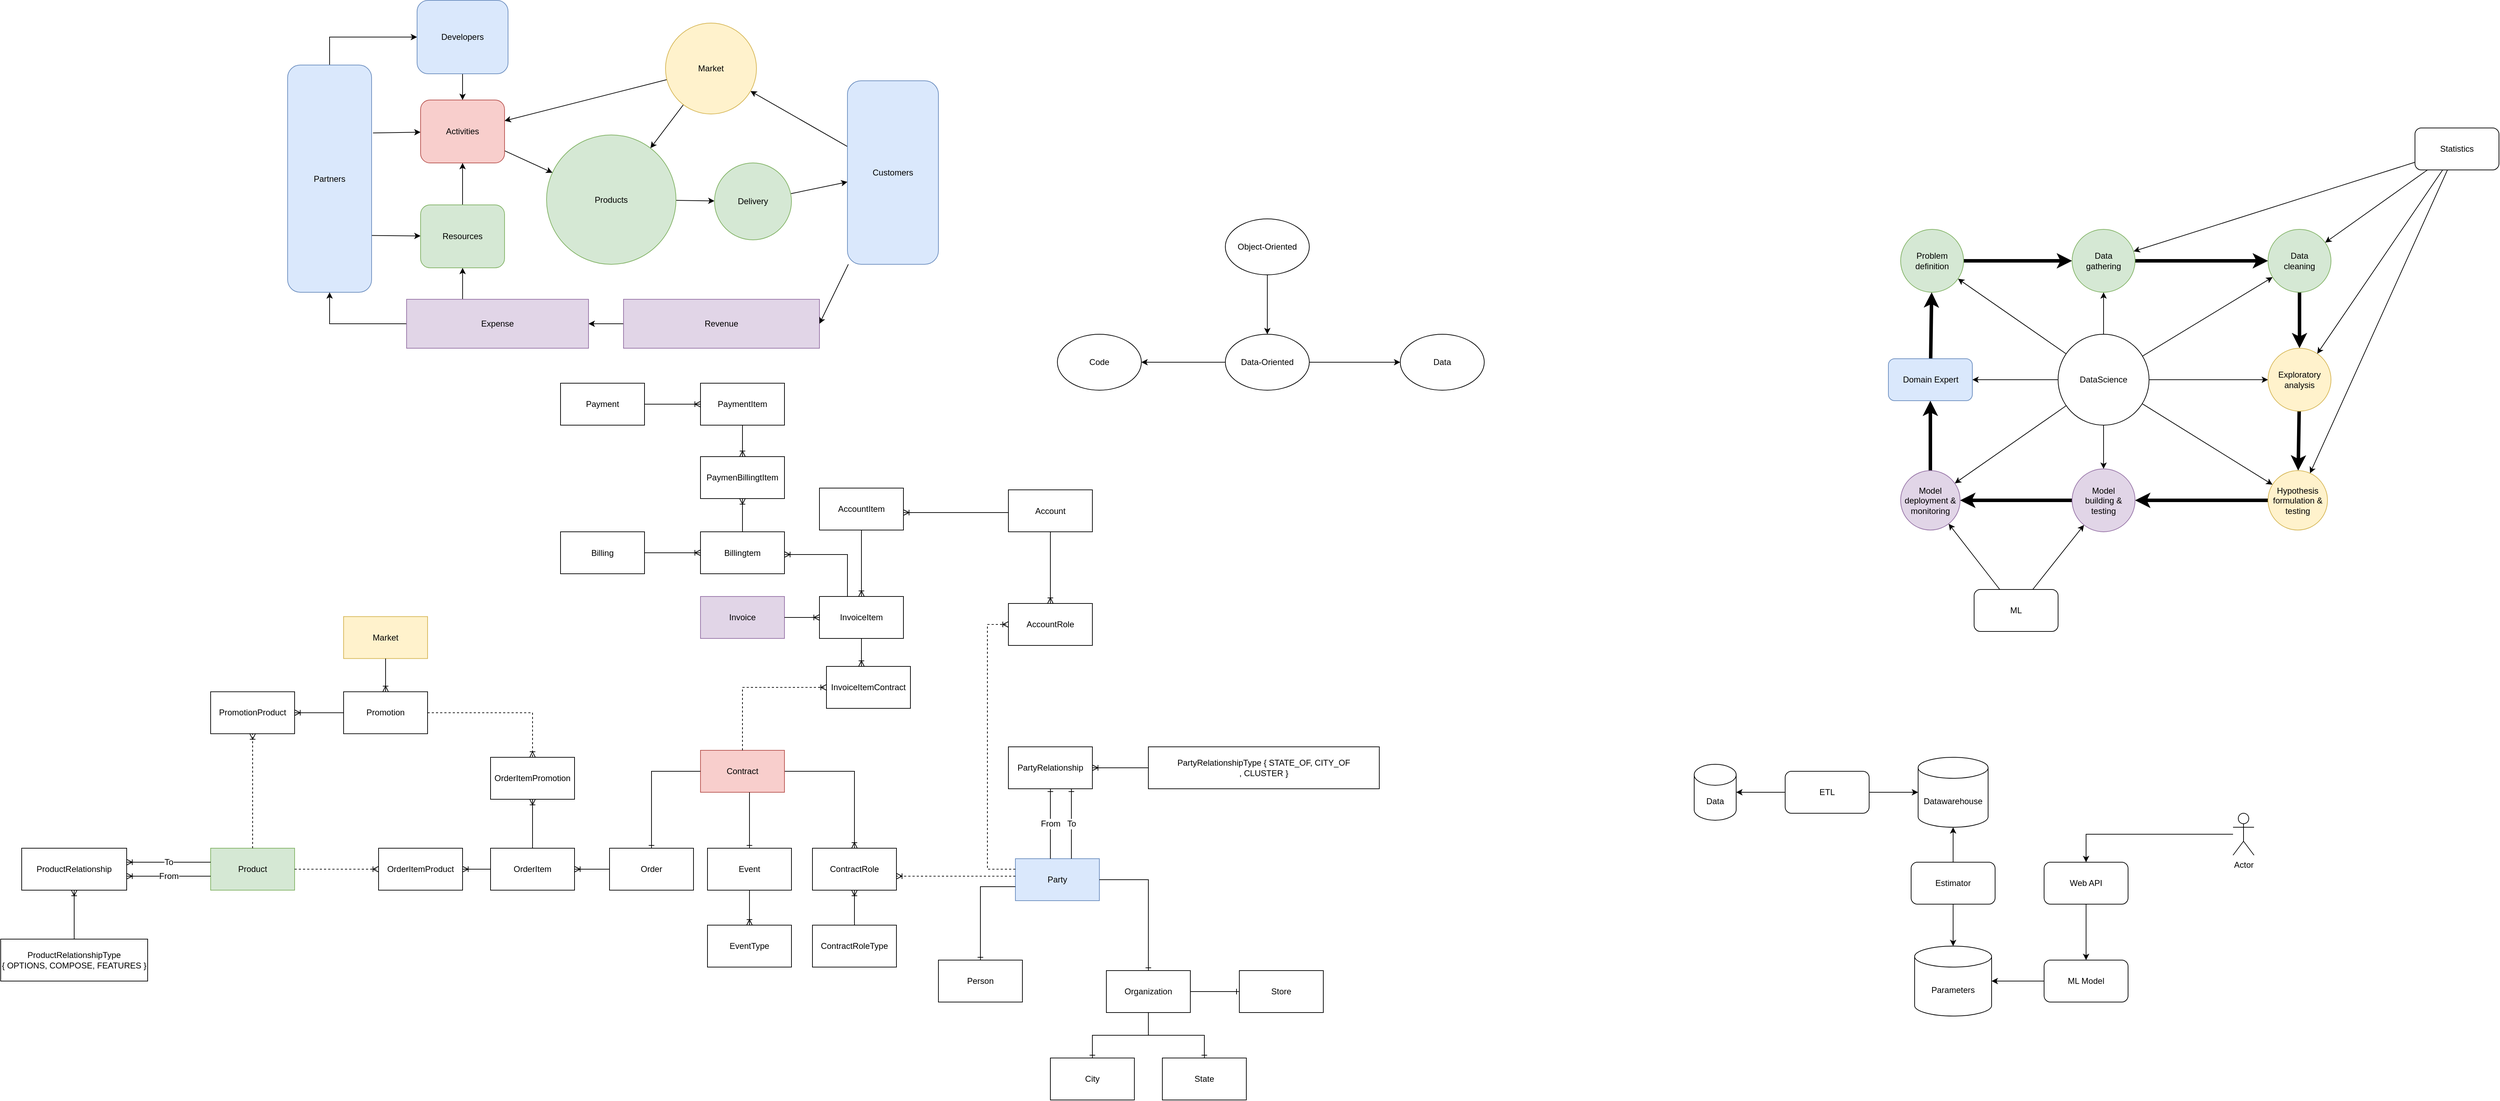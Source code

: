 <mxfile version="20.2.8" type="github">
  <diagram id="AqMoiznXCZGiWsd2ppC3" name="Page-1">
    <mxGraphModel dx="4521" dy="1494" grid="1" gridSize="10" guides="1" tooltips="1" connect="1" arrows="1" fold="1" page="1" pageScale="1" pageWidth="1100" pageHeight="850" math="0" shadow="0">
      <root>
        <mxCell id="0" />
        <mxCell id="1" parent="0" />
        <mxCell id="n_7fIg3I3LmvqeybkAJg-35" style="edgeStyle=none;rounded=0;orthogonalLoop=1;jettySize=auto;html=1;" parent="1" source="n_7fIg3I3LmvqeybkAJg-1" target="n_7fIg3I3LmvqeybkAJg-2" edge="1">
          <mxGeometry relative="1" as="geometry" />
        </mxCell>
        <mxCell id="n_7fIg3I3LmvqeybkAJg-36" style="edgeStyle=none;rounded=0;orthogonalLoop=1;jettySize=auto;html=1;" parent="1" source="n_7fIg3I3LmvqeybkAJg-1" target="n_7fIg3I3LmvqeybkAJg-3" edge="1">
          <mxGeometry relative="1" as="geometry" />
        </mxCell>
        <mxCell id="n_7fIg3I3LmvqeybkAJg-37" style="edgeStyle=none;rounded=0;orthogonalLoop=1;jettySize=auto;html=1;" parent="1" source="n_7fIg3I3LmvqeybkAJg-1" target="n_7fIg3I3LmvqeybkAJg-4" edge="1">
          <mxGeometry relative="1" as="geometry" />
        </mxCell>
        <mxCell id="n_7fIg3I3LmvqeybkAJg-38" style="edgeStyle=none;rounded=0;orthogonalLoop=1;jettySize=auto;html=1;" parent="1" source="n_7fIg3I3LmvqeybkAJg-1" target="n_7fIg3I3LmvqeybkAJg-5" edge="1">
          <mxGeometry relative="1" as="geometry" />
        </mxCell>
        <mxCell id="n_7fIg3I3LmvqeybkAJg-39" style="edgeStyle=none;rounded=0;orthogonalLoop=1;jettySize=auto;html=1;" parent="1" source="n_7fIg3I3LmvqeybkAJg-1" target="n_7fIg3I3LmvqeybkAJg-6" edge="1">
          <mxGeometry relative="1" as="geometry" />
        </mxCell>
        <mxCell id="n_7fIg3I3LmvqeybkAJg-40" style="edgeStyle=none;rounded=0;orthogonalLoop=1;jettySize=auto;html=1;" parent="1" source="n_7fIg3I3LmvqeybkAJg-1" target="n_7fIg3I3LmvqeybkAJg-7" edge="1">
          <mxGeometry relative="1" as="geometry" />
        </mxCell>
        <mxCell id="n_7fIg3I3LmvqeybkAJg-41" style="edgeStyle=none;rounded=0;orthogonalLoop=1;jettySize=auto;html=1;" parent="1" source="n_7fIg3I3LmvqeybkAJg-1" target="n_7fIg3I3LmvqeybkAJg-8" edge="1">
          <mxGeometry relative="1" as="geometry" />
        </mxCell>
        <mxCell id="n_7fIg3I3LmvqeybkAJg-42" style="edgeStyle=none;rounded=0;orthogonalLoop=1;jettySize=auto;html=1;strokeWidth=1;" parent="1" source="n_7fIg3I3LmvqeybkAJg-1" target="n_7fIg3I3LmvqeybkAJg-33" edge="1">
          <mxGeometry relative="1" as="geometry" />
        </mxCell>
        <mxCell id="n_7fIg3I3LmvqeybkAJg-1" value="DataScience" style="ellipse;whiteSpace=wrap;html=1;aspect=fixed;" parent="1" vertex="1">
          <mxGeometry x="420" y="225" width="130" height="130" as="geometry" />
        </mxCell>
        <mxCell id="n_7fIg3I3LmvqeybkAJg-11" style="rounded=0;orthogonalLoop=1;jettySize=auto;html=1;strokeWidth=5;" parent="1" source="n_7fIg3I3LmvqeybkAJg-2" target="n_7fIg3I3LmvqeybkAJg-3" edge="1">
          <mxGeometry relative="1" as="geometry" />
        </mxCell>
        <mxCell id="n_7fIg3I3LmvqeybkAJg-2" value="&lt;div&gt;Problem&lt;/div&gt;&lt;div&gt;definition&lt;/div&gt;" style="ellipse;whiteSpace=wrap;html=1;aspect=fixed;fillColor=#d5e8d4;strokeColor=#82b366;" parent="1" vertex="1">
          <mxGeometry x="195" y="75" width="90" height="90" as="geometry" />
        </mxCell>
        <mxCell id="n_7fIg3I3LmvqeybkAJg-10" style="rounded=0;orthogonalLoop=1;jettySize=auto;html=1;strokeWidth=5;" parent="1" source="n_7fIg3I3LmvqeybkAJg-3" target="n_7fIg3I3LmvqeybkAJg-4" edge="1">
          <mxGeometry relative="1" as="geometry" />
        </mxCell>
        <mxCell id="n_7fIg3I3LmvqeybkAJg-3" value="&lt;div&gt;Data&lt;/div&gt;&lt;div&gt;gathering&lt;/div&gt;" style="ellipse;whiteSpace=wrap;html=1;aspect=fixed;fillColor=#d5e8d4;strokeColor=#82b366;" parent="1" vertex="1">
          <mxGeometry x="440" y="75" width="90" height="90" as="geometry" />
        </mxCell>
        <mxCell id="n_7fIg3I3LmvqeybkAJg-12" style="rounded=0;orthogonalLoop=1;jettySize=auto;html=1;strokeWidth=5;" parent="1" source="n_7fIg3I3LmvqeybkAJg-4" target="n_7fIg3I3LmvqeybkAJg-5" edge="1">
          <mxGeometry relative="1" as="geometry" />
        </mxCell>
        <mxCell id="n_7fIg3I3LmvqeybkAJg-4" value="&lt;div&gt;Data&lt;/div&gt;&lt;div&gt;cleaning&lt;/div&gt;" style="ellipse;whiteSpace=wrap;html=1;aspect=fixed;fillColor=#d5e8d4;strokeColor=#82b366;" parent="1" vertex="1">
          <mxGeometry x="720" y="75" width="90" height="90" as="geometry" />
        </mxCell>
        <mxCell id="n_7fIg3I3LmvqeybkAJg-13" style="rounded=0;orthogonalLoop=1;jettySize=auto;html=1;strokeWidth=5;" parent="1" source="n_7fIg3I3LmvqeybkAJg-5" target="n_7fIg3I3LmvqeybkAJg-6" edge="1">
          <mxGeometry relative="1" as="geometry" />
        </mxCell>
        <mxCell id="n_7fIg3I3LmvqeybkAJg-5" value="&lt;div&gt;Exploratory&lt;/div&gt;&lt;div&gt;analysis&lt;/div&gt;" style="ellipse;whiteSpace=wrap;html=1;aspect=fixed;fillColor=#fff2cc;strokeColor=#d6b656;" parent="1" vertex="1">
          <mxGeometry x="720" y="245" width="90" height="90" as="geometry" />
        </mxCell>
        <mxCell id="n_7fIg3I3LmvqeybkAJg-14" style="rounded=0;orthogonalLoop=1;jettySize=auto;html=1;strokeWidth=5;" parent="1" source="n_7fIg3I3LmvqeybkAJg-6" target="n_7fIg3I3LmvqeybkAJg-7" edge="1">
          <mxGeometry relative="1" as="geometry" />
        </mxCell>
        <mxCell id="n_7fIg3I3LmvqeybkAJg-6" value="&lt;div&gt;Hypothesis&lt;/div&gt;&lt;div&gt;formulation &amp;amp;&lt;/div&gt;&lt;div&gt;testing&lt;/div&gt;" style="ellipse;whiteSpace=wrap;html=1;aspect=fixed;fillColor=#fff2cc;strokeColor=#d6b656;" parent="1" vertex="1">
          <mxGeometry x="720" y="420" width="85" height="85" as="geometry" />
        </mxCell>
        <mxCell id="n_7fIg3I3LmvqeybkAJg-15" style="rounded=0;orthogonalLoop=1;jettySize=auto;html=1;strokeWidth=5;" parent="1" source="n_7fIg3I3LmvqeybkAJg-7" target="n_7fIg3I3LmvqeybkAJg-8" edge="1">
          <mxGeometry relative="1" as="geometry" />
        </mxCell>
        <mxCell id="n_7fIg3I3LmvqeybkAJg-7" value="&lt;div&gt;Model&lt;/div&gt;&lt;div&gt;building &amp;amp;&lt;/div&gt;&lt;div&gt;testing&lt;/div&gt;" style="ellipse;whiteSpace=wrap;html=1;aspect=fixed;fillColor=#e1d5e7;strokeColor=#9673a6;" parent="1" vertex="1">
          <mxGeometry x="440" y="417.5" width="90" height="90" as="geometry" />
        </mxCell>
        <mxCell id="n_7fIg3I3LmvqeybkAJg-16" style="rounded=0;orthogonalLoop=1;jettySize=auto;html=1;strokeWidth=5;" parent="1" source="n_7fIg3I3LmvqeybkAJg-8" target="n_7fIg3I3LmvqeybkAJg-33" edge="1">
          <mxGeometry relative="1" as="geometry" />
        </mxCell>
        <mxCell id="n_7fIg3I3LmvqeybkAJg-8" value="&lt;div&gt;Model&lt;/div&gt;&lt;div&gt;deployment &amp;amp;&lt;/div&gt;&lt;div&gt;monitoring&lt;/div&gt;" style="ellipse;whiteSpace=wrap;html=1;aspect=fixed;fillColor=#e1d5e7;strokeColor=#9673a6;" parent="1" vertex="1">
          <mxGeometry x="195" y="420" width="85" height="85" as="geometry" />
        </mxCell>
        <mxCell id="n_7fIg3I3LmvqeybkAJg-26" style="rounded=0;orthogonalLoop=1;jettySize=auto;html=1;" parent="1" source="n_7fIg3I3LmvqeybkAJg-19" target="n_7fIg3I3LmvqeybkAJg-8" edge="1">
          <mxGeometry relative="1" as="geometry" />
        </mxCell>
        <mxCell id="n_7fIg3I3LmvqeybkAJg-27" style="edgeStyle=none;rounded=0;orthogonalLoop=1;jettySize=auto;html=1;" parent="1" source="n_7fIg3I3LmvqeybkAJg-19" target="n_7fIg3I3LmvqeybkAJg-7" edge="1">
          <mxGeometry relative="1" as="geometry" />
        </mxCell>
        <mxCell id="n_7fIg3I3LmvqeybkAJg-19" value="ML" style="rounded=1;whiteSpace=wrap;html=1;" parent="1" vertex="1">
          <mxGeometry x="300" y="590" width="120" height="60" as="geometry" />
        </mxCell>
        <mxCell id="n_7fIg3I3LmvqeybkAJg-29" style="edgeStyle=none;rounded=0;orthogonalLoop=1;jettySize=auto;html=1;" parent="1" source="n_7fIg3I3LmvqeybkAJg-28" target="n_7fIg3I3LmvqeybkAJg-4" edge="1">
          <mxGeometry relative="1" as="geometry" />
        </mxCell>
        <mxCell id="n_7fIg3I3LmvqeybkAJg-30" style="edgeStyle=none;rounded=0;orthogonalLoop=1;jettySize=auto;html=1;" parent="1" source="n_7fIg3I3LmvqeybkAJg-28" target="n_7fIg3I3LmvqeybkAJg-5" edge="1">
          <mxGeometry relative="1" as="geometry" />
        </mxCell>
        <mxCell id="n_7fIg3I3LmvqeybkAJg-31" style="edgeStyle=none;rounded=0;orthogonalLoop=1;jettySize=auto;html=1;" parent="1" source="n_7fIg3I3LmvqeybkAJg-28" target="n_7fIg3I3LmvqeybkAJg-6" edge="1">
          <mxGeometry relative="1" as="geometry" />
        </mxCell>
        <mxCell id="n_7fIg3I3LmvqeybkAJg-32" style="edgeStyle=none;rounded=0;orthogonalLoop=1;jettySize=auto;html=1;" parent="1" source="n_7fIg3I3LmvqeybkAJg-28" target="n_7fIg3I3LmvqeybkAJg-3" edge="1">
          <mxGeometry relative="1" as="geometry" />
        </mxCell>
        <mxCell id="n_7fIg3I3LmvqeybkAJg-28" value="Statistics" style="rounded=1;whiteSpace=wrap;html=1;" parent="1" vertex="1">
          <mxGeometry x="930" y="-70" width="120" height="60" as="geometry" />
        </mxCell>
        <mxCell id="n_7fIg3I3LmvqeybkAJg-34" style="edgeStyle=none;rounded=0;orthogonalLoop=1;jettySize=auto;html=1;strokeWidth=5;" parent="1" source="n_7fIg3I3LmvqeybkAJg-33" target="n_7fIg3I3LmvqeybkAJg-2" edge="1">
          <mxGeometry relative="1" as="geometry" />
        </mxCell>
        <mxCell id="n_7fIg3I3LmvqeybkAJg-33" value="Domain Expert" style="rounded=1;whiteSpace=wrap;html=1;fillColor=#dae8fc;strokeColor=#6c8ebf;" parent="1" vertex="1">
          <mxGeometry x="177.5" y="260" width="120" height="60" as="geometry" />
        </mxCell>
        <mxCell id="AKqKs_HmM4aeHzTfp3hS-4" style="rounded=0;orthogonalLoop=1;jettySize=auto;html=1;" parent="1" source="AKqKs_HmM4aeHzTfp3hS-1" target="AKqKs_HmM4aeHzTfp3hS-2" edge="1">
          <mxGeometry relative="1" as="geometry" />
        </mxCell>
        <mxCell id="AKqKs_HmM4aeHzTfp3hS-5" style="edgeStyle=none;rounded=0;orthogonalLoop=1;jettySize=auto;html=1;" parent="1" source="AKqKs_HmM4aeHzTfp3hS-1" target="AKqKs_HmM4aeHzTfp3hS-3" edge="1">
          <mxGeometry relative="1" as="geometry" />
        </mxCell>
        <mxCell id="AKqKs_HmM4aeHzTfp3hS-1" value="Data-Oriented" style="ellipse;whiteSpace=wrap;html=1;" parent="1" vertex="1">
          <mxGeometry x="-770" y="225" width="120" height="80" as="geometry" />
        </mxCell>
        <mxCell id="AKqKs_HmM4aeHzTfp3hS-2" value="Code" style="ellipse;whiteSpace=wrap;html=1;" parent="1" vertex="1">
          <mxGeometry x="-1010" y="225" width="120" height="80" as="geometry" />
        </mxCell>
        <mxCell id="AKqKs_HmM4aeHzTfp3hS-3" value="Data" style="ellipse;whiteSpace=wrap;html=1;" parent="1" vertex="1">
          <mxGeometry x="-520" y="225" width="120" height="80" as="geometry" />
        </mxCell>
        <mxCell id="AKqKs_HmM4aeHzTfp3hS-7" style="edgeStyle=none;rounded=0;orthogonalLoop=1;jettySize=auto;html=1;" parent="1" source="AKqKs_HmM4aeHzTfp3hS-6" target="AKqKs_HmM4aeHzTfp3hS-1" edge="1">
          <mxGeometry relative="1" as="geometry" />
        </mxCell>
        <mxCell id="AKqKs_HmM4aeHzTfp3hS-6" value="Object-Oriented" style="ellipse;whiteSpace=wrap;html=1;" parent="1" vertex="1">
          <mxGeometry x="-770" y="60" width="120" height="80" as="geometry" />
        </mxCell>
        <mxCell id="DiZXjh_aEqviNDpe_JiY-1" value="Party" style="rounded=0;whiteSpace=wrap;html=1;fillColor=#dae8fc;strokeColor=#6c8ebf;" parent="1" vertex="1">
          <mxGeometry x="-1070" y="975" width="120" height="60" as="geometry" />
        </mxCell>
        <mxCell id="DiZXjh_aEqviNDpe_JiY-2" value="Organization" style="rounded=0;whiteSpace=wrap;html=1;" parent="1" vertex="1">
          <mxGeometry x="-940" y="1135" width="120" height="60" as="geometry" />
        </mxCell>
        <mxCell id="DiZXjh_aEqviNDpe_JiY-4" value="" style="fontSize=12;html=1;endArrow=ERone;endFill=1;rounded=0;edgeStyle=orthogonalEdgeStyle;" parent="1" source="DiZXjh_aEqviNDpe_JiY-1" target="DiZXjh_aEqviNDpe_JiY-2" edge="1">
          <mxGeometry width="100" height="100" relative="1" as="geometry">
            <mxPoint x="-780" y="1065" as="sourcePoint" />
            <mxPoint x="-860" y="965" as="targetPoint" />
            <Array as="points">
              <mxPoint x="-880" y="1005" />
            </Array>
          </mxGeometry>
        </mxCell>
        <mxCell id="DiZXjh_aEqviNDpe_JiY-5" value="Person" style="rounded=0;whiteSpace=wrap;html=1;" parent="1" vertex="1">
          <mxGeometry x="-1180" y="1120" width="120" height="60" as="geometry" />
        </mxCell>
        <mxCell id="DiZXjh_aEqviNDpe_JiY-6" value="" style="fontSize=12;html=1;endArrow=ERone;endFill=1;rounded=0;edgeStyle=orthogonalEdgeStyle;" parent="1" source="DiZXjh_aEqviNDpe_JiY-1" target="DiZXjh_aEqviNDpe_JiY-5" edge="1">
          <mxGeometry width="100" height="100" relative="1" as="geometry">
            <mxPoint x="-879.947" y="1145" as="sourcePoint" />
            <mxPoint x="-1250" y="1005" as="targetPoint" />
            <Array as="points">
              <mxPoint x="-1120" y="1015" />
            </Array>
          </mxGeometry>
        </mxCell>
        <mxCell id="DiZXjh_aEqviNDpe_JiY-9" value="Store" style="rounded=0;whiteSpace=wrap;html=1;" parent="1" vertex="1">
          <mxGeometry x="-750" y="1135" width="120" height="60" as="geometry" />
        </mxCell>
        <mxCell id="DiZXjh_aEqviNDpe_JiY-10" value="" style="edgeStyle=entityRelationEdgeStyle;fontSize=12;html=1;endArrow=ERone;endFill=1;rounded=0;" parent="1" source="DiZXjh_aEqviNDpe_JiY-2" target="DiZXjh_aEqviNDpe_JiY-9" edge="1">
          <mxGeometry width="100" height="100" relative="1" as="geometry">
            <mxPoint x="-740" y="1055" as="sourcePoint" />
            <mxPoint x="-640" y="955" as="targetPoint" />
          </mxGeometry>
        </mxCell>
        <mxCell id="DiZXjh_aEqviNDpe_JiY-15" value="PartyRelationship" style="rounded=0;whiteSpace=wrap;html=1;" parent="1" vertex="1">
          <mxGeometry x="-1080" y="815" width="120" height="60" as="geometry" />
        </mxCell>
        <mxCell id="DiZXjh_aEqviNDpe_JiY-16" value="From" style="fontSize=12;html=1;endArrow=ERone;endFill=1;rounded=0;edgeStyle=orthogonalEdgeStyle;" parent="1" source="DiZXjh_aEqviNDpe_JiY-1" target="DiZXjh_aEqviNDpe_JiY-15" edge="1">
          <mxGeometry width="100" height="100" relative="1" as="geometry">
            <mxPoint x="-940" y="1015.0" as="sourcePoint" />
            <mxPoint x="-869.947" y="1145" as="targetPoint" />
            <Array as="points">
              <mxPoint x="-1020" y="910" />
              <mxPoint x="-1020" y="910" />
            </Array>
          </mxGeometry>
        </mxCell>
        <mxCell id="DiZXjh_aEqviNDpe_JiY-18" value="To" style="fontSize=12;html=1;endArrow=ERone;endFill=1;rounded=0;edgeStyle=orthogonalEdgeStyle;" parent="1" source="DiZXjh_aEqviNDpe_JiY-1" target="DiZXjh_aEqviNDpe_JiY-15" edge="1">
          <mxGeometry width="100" height="100" relative="1" as="geometry">
            <mxPoint x="-1029.947" y="985" as="sourcePoint" />
            <mxPoint x="-1029.947" y="885" as="targetPoint" />
            <Array as="points">
              <mxPoint x="-990" y="895" />
              <mxPoint x="-990" y="895" />
            </Array>
          </mxGeometry>
        </mxCell>
        <mxCell id="DiZXjh_aEqviNDpe_JiY-19" value="PartyRelationshipType { STATE_OF, CITY_OF&lt;br&gt;,&amp;nbsp;CLUSTER }" style="rounded=0;whiteSpace=wrap;html=1;" parent="1" vertex="1">
          <mxGeometry x="-880" y="815" width="330" height="60" as="geometry" />
        </mxCell>
        <mxCell id="DiZXjh_aEqviNDpe_JiY-20" value="" style="edgeStyle=entityRelationEdgeStyle;fontSize=12;html=1;endArrow=ERoneToMany;rounded=0;" parent="1" source="DiZXjh_aEqviNDpe_JiY-19" target="DiZXjh_aEqviNDpe_JiY-15" edge="1">
          <mxGeometry width="100" height="100" relative="1" as="geometry">
            <mxPoint x="-570" y="1015" as="sourcePoint" />
            <mxPoint x="-470" y="915" as="targetPoint" />
          </mxGeometry>
        </mxCell>
        <mxCell id="UxaYWRvRHPkxiGg4G-dx-1" value="Product" style="rounded=0;whiteSpace=wrap;html=1;fillColor=#d5e8d4;strokeColor=#82b366;" parent="1" vertex="1">
          <mxGeometry x="-2220" y="960" width="120" height="60" as="geometry" />
        </mxCell>
        <mxCell id="UxaYWRvRHPkxiGg4G-dx-2" value="Order" style="rounded=0;whiteSpace=wrap;html=1;" parent="1" vertex="1">
          <mxGeometry x="-1650" y="960" width="120" height="60" as="geometry" />
        </mxCell>
        <mxCell id="UxaYWRvRHPkxiGg4G-dx-3" value="OrderItem" style="rounded=0;whiteSpace=wrap;html=1;" parent="1" vertex="1">
          <mxGeometry x="-1820" y="960" width="120" height="60" as="geometry" />
        </mxCell>
        <mxCell id="UxaYWRvRHPkxiGg4G-dx-4" value="" style="edgeStyle=orthogonalEdgeStyle;fontSize=12;html=1;endArrow=ERoneToMany;rounded=0;" parent="1" source="UxaYWRvRHPkxiGg4G-dx-2" target="UxaYWRvRHPkxiGg4G-dx-3" edge="1">
          <mxGeometry width="100" height="100" relative="1" as="geometry">
            <mxPoint x="-1030" y="1025" as="sourcePoint" />
            <mxPoint x="-1110" y="1025" as="targetPoint" />
          </mxGeometry>
        </mxCell>
        <mxCell id="UxaYWRvRHPkxiGg4G-dx-5" value="OrderItemProduct" style="rounded=0;whiteSpace=wrap;html=1;" parent="1" vertex="1">
          <mxGeometry x="-1980" y="960" width="120" height="60" as="geometry" />
        </mxCell>
        <mxCell id="UxaYWRvRHPkxiGg4G-dx-6" value="ContractRole" style="rounded=0;whiteSpace=wrap;html=1;" parent="1" vertex="1">
          <mxGeometry x="-1360" y="960" width="120" height="60" as="geometry" />
        </mxCell>
        <mxCell id="UxaYWRvRHPkxiGg4G-dx-7" value="" style="edgeStyle=orthogonalEdgeStyle;fontSize=12;html=1;endArrow=ERoneToMany;rounded=0;" parent="1" source="UQxZv_VmtrtVXWc6xAbR-11" target="UxaYWRvRHPkxiGg4G-dx-6" edge="1">
          <mxGeometry width="100" height="100" relative="1" as="geometry">
            <mxPoint x="-1440" y="1030" as="sourcePoint" />
            <mxPoint x="-1440" y="1085" as="targetPoint" />
            <Array as="points">
              <mxPoint x="-1300" y="850" />
            </Array>
          </mxGeometry>
        </mxCell>
        <mxCell id="UxaYWRvRHPkxiGg4G-dx-8" value="" style="edgeStyle=orthogonalEdgeStyle;fontSize=12;html=1;endArrow=ERoneToMany;rounded=0;dashed=1;" parent="1" source="DiZXjh_aEqviNDpe_JiY-1" target="UxaYWRvRHPkxiGg4G-dx-6" edge="1">
          <mxGeometry width="100" height="100" relative="1" as="geometry">
            <mxPoint x="-1400" y="870" as="sourcePoint" />
            <mxPoint x="-1400" y="925" as="targetPoint" />
            <Array as="points">
              <mxPoint x="-1130" y="1000" />
              <mxPoint x="-1130" y="1000" />
            </Array>
          </mxGeometry>
        </mxCell>
        <mxCell id="UxaYWRvRHPkxiGg4G-dx-9" value="" style="edgeStyle=orthogonalEdgeStyle;fontSize=12;html=1;endArrow=ERoneToMany;rounded=0;" parent="1" source="UxaYWRvRHPkxiGg4G-dx-3" target="UxaYWRvRHPkxiGg4G-dx-5" edge="1">
          <mxGeometry width="100" height="100" relative="1" as="geometry">
            <mxPoint x="-1830" y="910" as="sourcePoint" />
            <mxPoint x="-1570" y="970" as="targetPoint" />
          </mxGeometry>
        </mxCell>
        <mxCell id="UxaYWRvRHPkxiGg4G-dx-10" value="" style="edgeStyle=orthogonalEdgeStyle;fontSize=12;html=1;endArrow=ERoneToMany;rounded=0;dashed=1;" parent="1" source="UxaYWRvRHPkxiGg4G-dx-1" target="UxaYWRvRHPkxiGg4G-dx-5" edge="1">
          <mxGeometry width="100" height="100" relative="1" as="geometry">
            <mxPoint x="-1710" y="885" as="sourcePoint" />
            <mxPoint x="-1570" y="970" as="targetPoint" />
          </mxGeometry>
        </mxCell>
        <mxCell id="UxaYWRvRHPkxiGg4G-dx-11" value="Market" style="rounded=0;whiteSpace=wrap;html=1;fillColor=#fff2cc;strokeColor=#d6b656;" parent="1" vertex="1">
          <mxGeometry x="-2030" y="628.75" width="120" height="60" as="geometry" />
        </mxCell>
        <mxCell id="UxaYWRvRHPkxiGg4G-dx-12" value="Promotion" style="rounded=0;whiteSpace=wrap;html=1;" parent="1" vertex="1">
          <mxGeometry x="-2030" y="736.25" width="120" height="60" as="geometry" />
        </mxCell>
        <mxCell id="UxaYWRvRHPkxiGg4G-dx-13" value="" style="edgeStyle=orthogonalEdgeStyle;fontSize=12;html=1;endArrow=ERoneToMany;rounded=0;" parent="1" source="UxaYWRvRHPkxiGg4G-dx-11" target="UxaYWRvRHPkxiGg4G-dx-12" edge="1">
          <mxGeometry width="100" height="100" relative="1" as="geometry">
            <mxPoint x="-2110" y="978.75" as="sourcePoint" />
            <mxPoint x="-2150" y="978.75" as="targetPoint" />
          </mxGeometry>
        </mxCell>
        <mxCell id="UxaYWRvRHPkxiGg4G-dx-16" value="PromotionProduct" style="rounded=0;whiteSpace=wrap;html=1;" parent="1" vertex="1">
          <mxGeometry x="-2220" y="736.25" width="120" height="60" as="geometry" />
        </mxCell>
        <mxCell id="UxaYWRvRHPkxiGg4G-dx-17" value="" style="edgeStyle=orthogonalEdgeStyle;fontSize=12;html=1;endArrow=ERoneToMany;rounded=0;" parent="1" source="UxaYWRvRHPkxiGg4G-dx-12" target="UxaYWRvRHPkxiGg4G-dx-16" edge="1">
          <mxGeometry width="100" height="100" relative="1" as="geometry">
            <mxPoint x="-1960" y="698.75" as="sourcePoint" />
            <mxPoint x="-2040" y="858.75" as="targetPoint" />
            <Array as="points" />
          </mxGeometry>
        </mxCell>
        <mxCell id="UxaYWRvRHPkxiGg4G-dx-18" value="" style="edgeStyle=orthogonalEdgeStyle;fontSize=12;html=1;endArrow=ERoneToMany;rounded=0;dashed=1;" parent="1" source="UxaYWRvRHPkxiGg4G-dx-1" target="UxaYWRvRHPkxiGg4G-dx-16" edge="1">
          <mxGeometry width="100" height="100" relative="1" as="geometry">
            <mxPoint x="-2090" y="1000" as="sourcePoint" />
            <mxPoint x="-1970" y="1000" as="targetPoint" />
            <Array as="points">
              <mxPoint x="-2160" y="788" />
            </Array>
          </mxGeometry>
        </mxCell>
        <mxCell id="UxaYWRvRHPkxiGg4G-dx-21" value="OrderItemPromotion" style="rounded=0;whiteSpace=wrap;html=1;" parent="1" vertex="1">
          <mxGeometry x="-1820" y="830" width="120" height="60" as="geometry" />
        </mxCell>
        <mxCell id="UxaYWRvRHPkxiGg4G-dx-22" value="" style="edgeStyle=orthogonalEdgeStyle;fontSize=12;html=1;endArrow=ERoneToMany;rounded=0;" parent="1" source="UxaYWRvRHPkxiGg4G-dx-3" target="UxaYWRvRHPkxiGg4G-dx-21" edge="1">
          <mxGeometry width="100" height="100" relative="1" as="geometry">
            <mxPoint x="-1960" y="698.75" as="sourcePoint" />
            <mxPoint x="-1960" y="746.25" as="targetPoint" />
          </mxGeometry>
        </mxCell>
        <mxCell id="UxaYWRvRHPkxiGg4G-dx-23" value="" style="edgeStyle=orthogonalEdgeStyle;fontSize=12;html=1;endArrow=ERoneToMany;rounded=0;dashed=1;" parent="1" source="UxaYWRvRHPkxiGg4G-dx-12" target="UxaYWRvRHPkxiGg4G-dx-21" edge="1">
          <mxGeometry width="100" height="100" relative="1" as="geometry">
            <mxPoint x="-2150" y="970" as="sourcePoint" />
            <mxPoint x="-2150" y="806.25" as="targetPoint" />
            <Array as="points">
              <mxPoint x="-1760" y="766" />
            </Array>
          </mxGeometry>
        </mxCell>
        <mxCell id="UxaYWRvRHPkxiGg4G-dx-24" value="Data" style="shape=cylinder3;whiteSpace=wrap;html=1;boundedLbl=1;backgroundOutline=1;size=15;" parent="1" vertex="1">
          <mxGeometry x="-100" y="840" width="60" height="80" as="geometry" />
        </mxCell>
        <mxCell id="UxaYWRvRHPkxiGg4G-dx-28" style="edgeStyle=orthogonalEdgeStyle;rounded=0;orthogonalLoop=1;jettySize=auto;html=1;" parent="1" source="UxaYWRvRHPkxiGg4G-dx-25" target="UxaYWRvRHPkxiGg4G-dx-26" edge="1">
          <mxGeometry relative="1" as="geometry" />
        </mxCell>
        <mxCell id="UxaYWRvRHPkxiGg4G-dx-33" style="edgeStyle=orthogonalEdgeStyle;rounded=0;orthogonalLoop=1;jettySize=auto;html=1;" parent="1" source="UxaYWRvRHPkxiGg4G-dx-25" target="UxaYWRvRHPkxiGg4G-dx-24" edge="1">
          <mxGeometry relative="1" as="geometry" />
        </mxCell>
        <mxCell id="UxaYWRvRHPkxiGg4G-dx-25" value="ETL" style="rounded=1;whiteSpace=wrap;html=1;" parent="1" vertex="1">
          <mxGeometry x="30" y="850" width="120" height="60" as="geometry" />
        </mxCell>
        <mxCell id="UxaYWRvRHPkxiGg4G-dx-26" value="Datawarehouse" style="shape=cylinder3;whiteSpace=wrap;html=1;boundedLbl=1;backgroundOutline=1;size=15;" parent="1" vertex="1">
          <mxGeometry x="220" y="830" width="100" height="100" as="geometry" />
        </mxCell>
        <mxCell id="UxaYWRvRHPkxiGg4G-dx-29" value="Parameters" style="shape=cylinder3;whiteSpace=wrap;html=1;boundedLbl=1;backgroundOutline=1;size=15;" parent="1" vertex="1">
          <mxGeometry x="215" y="1100" width="110" height="100" as="geometry" />
        </mxCell>
        <mxCell id="UxaYWRvRHPkxiGg4G-dx-34" style="edgeStyle=orthogonalEdgeStyle;rounded=0;orthogonalLoop=1;jettySize=auto;html=1;" parent="1" source="UxaYWRvRHPkxiGg4G-dx-30" target="UxaYWRvRHPkxiGg4G-dx-26" edge="1">
          <mxGeometry relative="1" as="geometry" />
        </mxCell>
        <mxCell id="UxaYWRvRHPkxiGg4G-dx-35" style="edgeStyle=orthogonalEdgeStyle;rounded=0;orthogonalLoop=1;jettySize=auto;html=1;" parent="1" source="UxaYWRvRHPkxiGg4G-dx-30" target="UxaYWRvRHPkxiGg4G-dx-29" edge="1">
          <mxGeometry relative="1" as="geometry" />
        </mxCell>
        <mxCell id="UxaYWRvRHPkxiGg4G-dx-30" value="Estimator" style="rounded=1;whiteSpace=wrap;html=1;" parent="1" vertex="1">
          <mxGeometry x="210" y="980" width="120" height="60" as="geometry" />
        </mxCell>
        <mxCell id="UxaYWRvRHPkxiGg4G-dx-37" style="edgeStyle=orthogonalEdgeStyle;rounded=0;orthogonalLoop=1;jettySize=auto;html=1;" parent="1" source="UxaYWRvRHPkxiGg4G-dx-36" target="UxaYWRvRHPkxiGg4G-dx-29" edge="1">
          <mxGeometry relative="1" as="geometry" />
        </mxCell>
        <mxCell id="UxaYWRvRHPkxiGg4G-dx-36" value="ML Model" style="rounded=1;whiteSpace=wrap;html=1;" parent="1" vertex="1">
          <mxGeometry x="400" y="1120" width="120" height="60" as="geometry" />
        </mxCell>
        <mxCell id="UxaYWRvRHPkxiGg4G-dx-39" style="edgeStyle=orthogonalEdgeStyle;rounded=0;orthogonalLoop=1;jettySize=auto;html=1;" parent="1" source="UxaYWRvRHPkxiGg4G-dx-38" target="UxaYWRvRHPkxiGg4G-dx-36" edge="1">
          <mxGeometry relative="1" as="geometry" />
        </mxCell>
        <mxCell id="UxaYWRvRHPkxiGg4G-dx-38" value="Web API" style="rounded=1;whiteSpace=wrap;html=1;" parent="1" vertex="1">
          <mxGeometry x="400" y="980" width="120" height="60" as="geometry" />
        </mxCell>
        <mxCell id="UxaYWRvRHPkxiGg4G-dx-41" style="edgeStyle=orthogonalEdgeStyle;rounded=0;orthogonalLoop=1;jettySize=auto;html=1;" parent="1" source="UxaYWRvRHPkxiGg4G-dx-40" target="UxaYWRvRHPkxiGg4G-dx-38" edge="1">
          <mxGeometry relative="1" as="geometry" />
        </mxCell>
        <mxCell id="UxaYWRvRHPkxiGg4G-dx-40" value="Actor" style="shape=umlActor;verticalLabelPosition=bottom;verticalAlign=top;html=1;outlineConnect=0;" parent="1" vertex="1">
          <mxGeometry x="670" y="910" width="30" height="60" as="geometry" />
        </mxCell>
        <mxCell id="UxaYWRvRHPkxiGg4G-dx-42" value="City" style="rounded=0;whiteSpace=wrap;html=1;" parent="1" vertex="1">
          <mxGeometry x="-1020" y="1260" width="120" height="60" as="geometry" />
        </mxCell>
        <mxCell id="UxaYWRvRHPkxiGg4G-dx-43" value="State" style="rounded=0;whiteSpace=wrap;html=1;" parent="1" vertex="1">
          <mxGeometry x="-860" y="1260" width="120" height="60" as="geometry" />
        </mxCell>
        <mxCell id="UxaYWRvRHPkxiGg4G-dx-45" value="" style="edgeStyle=orthogonalEdgeStyle;fontSize=12;html=1;endArrow=ERone;endFill=1;rounded=0;" parent="1" source="DiZXjh_aEqviNDpe_JiY-2" target="UxaYWRvRHPkxiGg4G-dx-42" edge="1">
          <mxGeometry width="100" height="100" relative="1" as="geometry">
            <mxPoint x="-810" y="1175" as="sourcePoint" />
            <mxPoint x="-740" y="1175" as="targetPoint" />
          </mxGeometry>
        </mxCell>
        <mxCell id="UxaYWRvRHPkxiGg4G-dx-46" value="" style="edgeStyle=orthogonalEdgeStyle;fontSize=12;html=1;endArrow=ERone;endFill=1;rounded=0;" parent="1" source="DiZXjh_aEqviNDpe_JiY-2" target="UxaYWRvRHPkxiGg4G-dx-43" edge="1">
          <mxGeometry width="100" height="100" relative="1" as="geometry">
            <mxPoint x="-870" y="1205" as="sourcePoint" />
            <mxPoint x="-950" y="1270" as="targetPoint" />
            <Array as="points" />
          </mxGeometry>
        </mxCell>
        <mxCell id="UQxZv_VmtrtVXWc6xAbR-3" value="ProductRelationship" style="rounded=0;whiteSpace=wrap;html=1;" vertex="1" parent="1">
          <mxGeometry x="-2490" y="960" width="150" height="60" as="geometry" />
        </mxCell>
        <mxCell id="UQxZv_VmtrtVXWc6xAbR-4" value="To" style="edgeStyle=orthogonalEdgeStyle;fontSize=12;html=1;endArrow=ERoneToMany;rounded=0;" edge="1" parent="1" source="UxaYWRvRHPkxiGg4G-dx-1" target="UQxZv_VmtrtVXWc6xAbR-3">
          <mxGeometry width="100" height="100" relative="1" as="geometry">
            <mxPoint x="-2020" y="776.25" as="sourcePoint" />
            <mxPoint x="-2090" y="776.25" as="targetPoint" />
            <Array as="points">
              <mxPoint x="-2280" y="980" />
              <mxPoint x="-2280" y="980" />
            </Array>
          </mxGeometry>
        </mxCell>
        <mxCell id="UQxZv_VmtrtVXWc6xAbR-6" value="From" style="edgeStyle=orthogonalEdgeStyle;fontSize=12;html=1;endArrow=ERoneToMany;rounded=0;" edge="1" parent="1" source="UxaYWRvRHPkxiGg4G-dx-1" target="UQxZv_VmtrtVXWc6xAbR-3">
          <mxGeometry width="100" height="100" relative="1" as="geometry">
            <mxPoint x="-2210" y="990" as="sourcePoint" />
            <mxPoint x="-2330" y="990" as="targetPoint" />
            <Array as="points">
              <mxPoint x="-2280" y="1000" />
              <mxPoint x="-2280" y="1000" />
            </Array>
          </mxGeometry>
        </mxCell>
        <mxCell id="UQxZv_VmtrtVXWc6xAbR-9" value="Event" style="rounded=0;whiteSpace=wrap;html=1;" vertex="1" parent="1">
          <mxGeometry x="-1510" y="960" width="120" height="60" as="geometry" />
        </mxCell>
        <mxCell id="UQxZv_VmtrtVXWc6xAbR-11" value="Contract" style="rounded=0;whiteSpace=wrap;html=1;fillColor=#f8cecc;strokeColor=#b85450;" vertex="1" parent="1">
          <mxGeometry x="-1520" y="820" width="120" height="60" as="geometry" />
        </mxCell>
        <mxCell id="UQxZv_VmtrtVXWc6xAbR-12" value="" style="fontSize=12;html=1;endArrow=ERone;endFill=1;rounded=0;edgeStyle=orthogonalEdgeStyle;" edge="1" parent="1" source="UQxZv_VmtrtVXWc6xAbR-11" target="UxaYWRvRHPkxiGg4G-dx-2">
          <mxGeometry width="100" height="100" relative="1" as="geometry">
            <mxPoint x="-1060" y="1025.059" as="sourcePoint" />
            <mxPoint x="-1139.941" y="1145" as="targetPoint" />
            <Array as="points">
              <mxPoint x="-1590" y="850" />
            </Array>
          </mxGeometry>
        </mxCell>
        <mxCell id="UQxZv_VmtrtVXWc6xAbR-13" value="" style="fontSize=12;html=1;endArrow=ERone;endFill=1;rounded=0;edgeStyle=orthogonalEdgeStyle;" edge="1" parent="1" source="UQxZv_VmtrtVXWc6xAbR-11" target="UQxZv_VmtrtVXWc6xAbR-9">
          <mxGeometry width="100" height="100" relative="1" as="geometry">
            <mxPoint x="-1550" y="860" as="sourcePoint" />
            <mxPoint x="-1579.941" y="970" as="targetPoint" />
            <Array as="points">
              <mxPoint x="-1450" y="910" />
              <mxPoint x="-1450" y="910" />
            </Array>
          </mxGeometry>
        </mxCell>
        <mxCell id="UQxZv_VmtrtVXWc6xAbR-14" value="EventType" style="rounded=0;whiteSpace=wrap;html=1;" vertex="1" parent="1">
          <mxGeometry x="-1510" y="1070" width="120" height="60" as="geometry" />
        </mxCell>
        <mxCell id="UQxZv_VmtrtVXWc6xAbR-15" value="" style="edgeStyle=orthogonalEdgeStyle;fontSize=12;html=1;endArrow=ERoneToMany;rounded=0;" edge="1" parent="1" source="UQxZv_VmtrtVXWc6xAbR-9" target="UQxZv_VmtrtVXWc6xAbR-14">
          <mxGeometry width="100" height="100" relative="1" as="geometry">
            <mxPoint x="-1640" y="1000" as="sourcePoint" />
            <mxPoint x="-1690" y="1000" as="targetPoint" />
          </mxGeometry>
        </mxCell>
        <mxCell id="UQxZv_VmtrtVXWc6xAbR-30" style="edgeStyle=none;rounded=0;orthogonalLoop=1;jettySize=auto;html=1;" edge="1" parent="1" source="UQxZv_VmtrtVXWc6xAbR-16" target="UQxZv_VmtrtVXWc6xAbR-25">
          <mxGeometry relative="1" as="geometry" />
        </mxCell>
        <mxCell id="UQxZv_VmtrtVXWc6xAbR-16" value="Products" style="ellipse;whiteSpace=wrap;html=1;aspect=fixed;fillColor=#d5e8d4;strokeColor=#82b366;" vertex="1" parent="1">
          <mxGeometry x="-1740" y="-60" width="185" height="185" as="geometry" />
        </mxCell>
        <mxCell id="UQxZv_VmtrtVXWc6xAbR-41" style="edgeStyle=none;rounded=0;orthogonalLoop=1;jettySize=auto;html=1;exitX=1.017;exitY=0.299;exitDx=0;exitDy=0;exitPerimeter=0;" edge="1" parent="1" source="UQxZv_VmtrtVXWc6xAbR-18" target="UQxZv_VmtrtVXWc6xAbR-26">
          <mxGeometry relative="1" as="geometry" />
        </mxCell>
        <mxCell id="UQxZv_VmtrtVXWc6xAbR-42" style="edgeStyle=none;rounded=0;orthogonalLoop=1;jettySize=auto;html=1;exitX=1;exitY=0.75;exitDx=0;exitDy=0;" edge="1" parent="1" source="UQxZv_VmtrtVXWc6xAbR-18" target="UQxZv_VmtrtVXWc6xAbR-27">
          <mxGeometry relative="1" as="geometry" />
        </mxCell>
        <mxCell id="UQxZv_VmtrtVXWc6xAbR-46" style="edgeStyle=none;rounded=0;orthogonalLoop=1;jettySize=auto;html=1;exitX=0.5;exitY=0;exitDx=0;exitDy=0;" edge="1" parent="1" source="UQxZv_VmtrtVXWc6xAbR-18" target="UQxZv_VmtrtVXWc6xAbR-44">
          <mxGeometry relative="1" as="geometry">
            <Array as="points">
              <mxPoint x="-2050" y="-200" />
            </Array>
          </mxGeometry>
        </mxCell>
        <mxCell id="UQxZv_VmtrtVXWc6xAbR-18" value="Partners" style="rounded=1;whiteSpace=wrap;html=1;fillColor=#dae8fc;strokeColor=#6c8ebf;" vertex="1" parent="1">
          <mxGeometry x="-2110" y="-160" width="120" height="325" as="geometry" />
        </mxCell>
        <mxCell id="UQxZv_VmtrtVXWc6xAbR-38" style="edgeStyle=none;rounded=0;orthogonalLoop=1;jettySize=auto;html=1;entryX=0.5;entryY=1;entryDx=0;entryDy=0;" edge="1" parent="1" source="UQxZv_VmtrtVXWc6xAbR-20" target="UQxZv_VmtrtVXWc6xAbR-18">
          <mxGeometry relative="1" as="geometry">
            <Array as="points">
              <mxPoint x="-2050" y="210" />
            </Array>
          </mxGeometry>
        </mxCell>
        <mxCell id="UQxZv_VmtrtVXWc6xAbR-39" style="edgeStyle=none;rounded=0;orthogonalLoop=1;jettySize=auto;html=1;exitX=0.308;exitY=0.071;exitDx=0;exitDy=0;exitPerimeter=0;" edge="1" parent="1" source="UQxZv_VmtrtVXWc6xAbR-20" target="UQxZv_VmtrtVXWc6xAbR-27">
          <mxGeometry relative="1" as="geometry" />
        </mxCell>
        <mxCell id="UQxZv_VmtrtVXWc6xAbR-20" value="Expense" style="rounded=0;whiteSpace=wrap;html=1;fillColor=#e1d5e7;strokeColor=#9673a6;" vertex="1" parent="1">
          <mxGeometry x="-1940" y="175" width="260" height="70" as="geometry" />
        </mxCell>
        <mxCell id="UQxZv_VmtrtVXWc6xAbR-37" style="edgeStyle=none;rounded=0;orthogonalLoop=1;jettySize=auto;html=1;" edge="1" parent="1" source="UQxZv_VmtrtVXWc6xAbR-21" target="UQxZv_VmtrtVXWc6xAbR-20">
          <mxGeometry relative="1" as="geometry" />
        </mxCell>
        <mxCell id="UQxZv_VmtrtVXWc6xAbR-21" value="Revenue" style="rounded=0;whiteSpace=wrap;html=1;fillColor=#e1d5e7;strokeColor=#9673a6;" vertex="1" parent="1">
          <mxGeometry x="-1630" y="175" width="280" height="70" as="geometry" />
        </mxCell>
        <mxCell id="UQxZv_VmtrtVXWc6xAbR-33" style="edgeStyle=none;rounded=0;orthogonalLoop=1;jettySize=auto;html=1;" edge="1" parent="1" source="UQxZv_VmtrtVXWc6xAbR-22" target="UQxZv_VmtrtVXWc6xAbR-24">
          <mxGeometry relative="1" as="geometry" />
        </mxCell>
        <mxCell id="UQxZv_VmtrtVXWc6xAbR-34" style="edgeStyle=none;rounded=0;orthogonalLoop=1;jettySize=auto;html=1;entryX=1;entryY=0.5;entryDx=0;entryDy=0;" edge="1" parent="1" source="UQxZv_VmtrtVXWc6xAbR-22" target="UQxZv_VmtrtVXWc6xAbR-21">
          <mxGeometry relative="1" as="geometry" />
        </mxCell>
        <mxCell id="UQxZv_VmtrtVXWc6xAbR-22" value="Customers" style="rounded=1;whiteSpace=wrap;html=1;fillColor=#dae8fc;strokeColor=#6c8ebf;" vertex="1" parent="1">
          <mxGeometry x="-1310" y="-137.5" width="130" height="262.5" as="geometry" />
        </mxCell>
        <mxCell id="UQxZv_VmtrtVXWc6xAbR-29" style="rounded=0;orthogonalLoop=1;jettySize=auto;html=1;" edge="1" parent="1" source="UQxZv_VmtrtVXWc6xAbR-24" target="UQxZv_VmtrtVXWc6xAbR-16">
          <mxGeometry relative="1" as="geometry" />
        </mxCell>
        <mxCell id="UQxZv_VmtrtVXWc6xAbR-53" style="edgeStyle=none;rounded=0;orthogonalLoop=1;jettySize=auto;html=1;" edge="1" parent="1" source="UQxZv_VmtrtVXWc6xAbR-24" target="UQxZv_VmtrtVXWc6xAbR-26">
          <mxGeometry relative="1" as="geometry" />
        </mxCell>
        <mxCell id="UQxZv_VmtrtVXWc6xAbR-24" value="Market" style="ellipse;whiteSpace=wrap;html=1;aspect=fixed;fillColor=#fff2cc;strokeColor=#d6b656;" vertex="1" parent="1">
          <mxGeometry x="-1570" y="-220" width="130" height="130" as="geometry" />
        </mxCell>
        <mxCell id="UQxZv_VmtrtVXWc6xAbR-32" style="edgeStyle=none;rounded=0;orthogonalLoop=1;jettySize=auto;html=1;" edge="1" parent="1" source="UQxZv_VmtrtVXWc6xAbR-25" target="UQxZv_VmtrtVXWc6xAbR-22">
          <mxGeometry relative="1" as="geometry" />
        </mxCell>
        <mxCell id="UQxZv_VmtrtVXWc6xAbR-25" value="Delivery" style="ellipse;whiteSpace=wrap;html=1;aspect=fixed;fillColor=#d5e8d4;strokeColor=#82b366;" vertex="1" parent="1">
          <mxGeometry x="-1500" y="-20" width="110" height="110" as="geometry" />
        </mxCell>
        <mxCell id="UQxZv_VmtrtVXWc6xAbR-35" style="edgeStyle=none;rounded=0;orthogonalLoop=1;jettySize=auto;html=1;" edge="1" parent="1" source="UQxZv_VmtrtVXWc6xAbR-26" target="UQxZv_VmtrtVXWc6xAbR-16">
          <mxGeometry relative="1" as="geometry" />
        </mxCell>
        <mxCell id="UQxZv_VmtrtVXWc6xAbR-26" value="Activities" style="rounded=1;whiteSpace=wrap;html=1;fillColor=#f8cecc;strokeColor=#b85450;" vertex="1" parent="1">
          <mxGeometry x="-1920" y="-110" width="120" height="90" as="geometry" />
        </mxCell>
        <mxCell id="UQxZv_VmtrtVXWc6xAbR-36" style="edgeStyle=none;rounded=0;orthogonalLoop=1;jettySize=auto;html=1;" edge="1" parent="1" source="UQxZv_VmtrtVXWc6xAbR-27" target="UQxZv_VmtrtVXWc6xAbR-26">
          <mxGeometry relative="1" as="geometry" />
        </mxCell>
        <mxCell id="UQxZv_VmtrtVXWc6xAbR-27" value="Resources" style="rounded=1;whiteSpace=wrap;html=1;fillColor=#d5e8d4;strokeColor=#82b366;" vertex="1" parent="1">
          <mxGeometry x="-1920" y="40" width="120" height="90" as="geometry" />
        </mxCell>
        <mxCell id="UQxZv_VmtrtVXWc6xAbR-45" style="edgeStyle=none;rounded=0;orthogonalLoop=1;jettySize=auto;html=1;" edge="1" parent="1" source="UQxZv_VmtrtVXWc6xAbR-44" target="UQxZv_VmtrtVXWc6xAbR-26">
          <mxGeometry relative="1" as="geometry" />
        </mxCell>
        <mxCell id="UQxZv_VmtrtVXWc6xAbR-44" value="Developers" style="rounded=1;whiteSpace=wrap;html=1;fillColor=#dae8fc;strokeColor=#6c8ebf;" vertex="1" parent="1">
          <mxGeometry x="-1925" y="-252.5" width="130" height="105" as="geometry" />
        </mxCell>
        <mxCell id="UQxZv_VmtrtVXWc6xAbR-47" value="ContractRoleType" style="rounded=0;whiteSpace=wrap;html=1;" vertex="1" parent="1">
          <mxGeometry x="-1360" y="1070" width="120" height="60" as="geometry" />
        </mxCell>
        <mxCell id="UQxZv_VmtrtVXWc6xAbR-48" value="" style="edgeStyle=orthogonalEdgeStyle;fontSize=12;html=1;endArrow=ERoneToMany;rounded=0;" edge="1" parent="1" source="UQxZv_VmtrtVXWc6xAbR-47" target="UxaYWRvRHPkxiGg4G-dx-6">
          <mxGeometry width="100" height="100" relative="1" as="geometry">
            <mxPoint x="-1440" y="1030" as="sourcePoint" />
            <mxPoint x="-1440" y="1080" as="targetPoint" />
          </mxGeometry>
        </mxCell>
        <mxCell id="UQxZv_VmtrtVXWc6xAbR-50" value="ProductRelationshipType &lt;br&gt;{ OPTIONS, COMPOSE, FEATURES }" style="rounded=0;whiteSpace=wrap;html=1;" vertex="1" parent="1">
          <mxGeometry x="-2520" y="1090" width="210" height="60" as="geometry" />
        </mxCell>
        <mxCell id="UQxZv_VmtrtVXWc6xAbR-51" value="" style="edgeStyle=orthogonalEdgeStyle;fontSize=12;html=1;endArrow=ERoneToMany;rounded=0;" edge="1" parent="1" source="UQxZv_VmtrtVXWc6xAbR-50" target="UQxZv_VmtrtVXWc6xAbR-3">
          <mxGeometry width="100" height="100" relative="1" as="geometry">
            <mxPoint x="-1640" y="1000" as="sourcePoint" />
            <mxPoint x="-1690" y="1000" as="targetPoint" />
          </mxGeometry>
        </mxCell>
        <mxCell id="UQxZv_VmtrtVXWc6xAbR-54" value="Invoice" style="rounded=0;whiteSpace=wrap;html=1;fillColor=#e1d5e7;strokeColor=#9673a6;" vertex="1" parent="1">
          <mxGeometry x="-1520" y="600" width="120" height="60" as="geometry" />
        </mxCell>
        <mxCell id="UQxZv_VmtrtVXWc6xAbR-55" value="InvoiceItem" style="rounded=0;whiteSpace=wrap;html=1;" vertex="1" parent="1">
          <mxGeometry x="-1350" y="600" width="120" height="60" as="geometry" />
        </mxCell>
        <mxCell id="UQxZv_VmtrtVXWc6xAbR-56" value="" style="edgeStyle=orthogonalEdgeStyle;fontSize=12;html=1;endArrow=ERoneToMany;rounded=0;" edge="1" parent="1" source="UQxZv_VmtrtVXWc6xAbR-54" target="UQxZv_VmtrtVXWc6xAbR-55">
          <mxGeometry width="100" height="100" relative="1" as="geometry">
            <mxPoint x="-1960" y="698.75" as="sourcePoint" />
            <mxPoint x="-1960" y="746.25" as="targetPoint" />
          </mxGeometry>
        </mxCell>
        <mxCell id="UQxZv_VmtrtVXWc6xAbR-57" value="InvoiceItemContract" style="rounded=0;whiteSpace=wrap;html=1;" vertex="1" parent="1">
          <mxGeometry x="-1340" y="700" width="120" height="60" as="geometry" />
        </mxCell>
        <mxCell id="UQxZv_VmtrtVXWc6xAbR-58" value="" style="edgeStyle=orthogonalEdgeStyle;fontSize=12;html=1;endArrow=ERoneToMany;rounded=0;" edge="1" parent="1" source="UQxZv_VmtrtVXWc6xAbR-55" target="UQxZv_VmtrtVXWc6xAbR-57">
          <mxGeometry width="100" height="100" relative="1" as="geometry">
            <mxPoint x="-1410" y="620" as="sourcePoint" />
            <mxPoint x="-1330" y="620" as="targetPoint" />
            <Array as="points">
              <mxPoint x="-1280" y="730" />
            </Array>
          </mxGeometry>
        </mxCell>
        <mxCell id="UQxZv_VmtrtVXWc6xAbR-59" value="" style="edgeStyle=orthogonalEdgeStyle;fontSize=12;html=1;endArrow=ERoneToMany;rounded=0;dashed=1;" edge="1" parent="1" source="UQxZv_VmtrtVXWc6xAbR-11" target="UQxZv_VmtrtVXWc6xAbR-57">
          <mxGeometry width="100" height="100" relative="1" as="geometry">
            <mxPoint x="-1900" y="776.286" as="sourcePoint" />
            <mxPoint x="-1750" y="840" as="targetPoint" />
            <Array as="points">
              <mxPoint x="-1460" y="730" />
            </Array>
          </mxGeometry>
        </mxCell>
        <mxCell id="UQxZv_VmtrtVXWc6xAbR-60" value="Account" style="rounded=0;whiteSpace=wrap;html=1;" vertex="1" parent="1">
          <mxGeometry x="-1080" y="447.5" width="120" height="60" as="geometry" />
        </mxCell>
        <mxCell id="UQxZv_VmtrtVXWc6xAbR-61" value="AccountRole" style="rounded=0;whiteSpace=wrap;html=1;" vertex="1" parent="1">
          <mxGeometry x="-1080" y="610" width="120" height="60" as="geometry" />
        </mxCell>
        <mxCell id="UQxZv_VmtrtVXWc6xAbR-62" value="" style="edgeStyle=orthogonalEdgeStyle;fontSize=12;html=1;endArrow=ERoneToMany;rounded=0;dashed=1;" edge="1" parent="1" source="DiZXjh_aEqviNDpe_JiY-1" target="UQxZv_VmtrtVXWc6xAbR-61">
          <mxGeometry width="100" height="100" relative="1" as="geometry">
            <mxPoint x="-1450" y="830" as="sourcePoint" />
            <mxPoint x="-1330" y="740" as="targetPoint" />
            <Array as="points">
              <mxPoint x="-1110" y="990" />
              <mxPoint x="-1110" y="640" />
            </Array>
          </mxGeometry>
        </mxCell>
        <mxCell id="UQxZv_VmtrtVXWc6xAbR-63" value="" style="edgeStyle=orthogonalEdgeStyle;fontSize=12;html=1;endArrow=ERoneToMany;rounded=0;entryX=0.5;entryY=0;entryDx=0;entryDy=0;" edge="1" parent="1" source="UQxZv_VmtrtVXWc6xAbR-60" target="UQxZv_VmtrtVXWc6xAbR-61">
          <mxGeometry width="100" height="100" relative="1" as="geometry">
            <mxPoint x="-1410" y="620" as="sourcePoint" />
            <mxPoint x="-1330" y="620" as="targetPoint" />
            <Array as="points" />
          </mxGeometry>
        </mxCell>
        <mxCell id="UQxZv_VmtrtVXWc6xAbR-64" value="AccountItem" style="rounded=0;whiteSpace=wrap;html=1;" vertex="1" parent="1">
          <mxGeometry x="-1350" y="445" width="120" height="60" as="geometry" />
        </mxCell>
        <mxCell id="UQxZv_VmtrtVXWc6xAbR-65" value="" style="edgeStyle=orthogonalEdgeStyle;fontSize=12;html=1;endArrow=ERoneToMany;rounded=0;" edge="1" parent="1" source="UQxZv_VmtrtVXWc6xAbR-64" target="UQxZv_VmtrtVXWc6xAbR-55">
          <mxGeometry width="100" height="100" relative="1" as="geometry">
            <mxPoint x="-1390" y="620" as="sourcePoint" />
            <mxPoint x="-1330" y="620" as="targetPoint" />
          </mxGeometry>
        </mxCell>
        <mxCell id="UQxZv_VmtrtVXWc6xAbR-66" value="" style="edgeStyle=orthogonalEdgeStyle;fontSize=12;html=1;endArrow=ERoneToMany;rounded=0;" edge="1" parent="1" source="UQxZv_VmtrtVXWc6xAbR-60" target="UQxZv_VmtrtVXWc6xAbR-64">
          <mxGeometry width="100" height="100" relative="1" as="geometry">
            <mxPoint x="-1270" y="510" as="sourcePoint" />
            <mxPoint x="-1270" y="590" as="targetPoint" />
            <Array as="points">
              <mxPoint x="-1170" y="480" />
              <mxPoint x="-1170" y="480" />
            </Array>
          </mxGeometry>
        </mxCell>
        <mxCell id="UQxZv_VmtrtVXWc6xAbR-67" value="Billing" style="rounded=0;whiteSpace=wrap;html=1;" vertex="1" parent="1">
          <mxGeometry x="-1720" y="507.5" width="120" height="60" as="geometry" />
        </mxCell>
        <mxCell id="UQxZv_VmtrtVXWc6xAbR-68" value="Billingtem" style="rounded=0;whiteSpace=wrap;html=1;" vertex="1" parent="1">
          <mxGeometry x="-1520" y="507.5" width="120" height="60" as="geometry" />
        </mxCell>
        <mxCell id="UQxZv_VmtrtVXWc6xAbR-71" value="" style="edgeStyle=orthogonalEdgeStyle;fontSize=12;html=1;endArrow=ERoneToMany;rounded=0;exitX=0.25;exitY=0;exitDx=0;exitDy=0;" edge="1" parent="1" source="UQxZv_VmtrtVXWc6xAbR-55" target="UQxZv_VmtrtVXWc6xAbR-68">
          <mxGeometry width="100" height="100" relative="1" as="geometry">
            <mxPoint x="-1270" y="510" as="sourcePoint" />
            <mxPoint x="-1270" y="590" as="targetPoint" />
            <Array as="points">
              <mxPoint x="-1310" y="600" />
              <mxPoint x="-1310" y="540" />
            </Array>
          </mxGeometry>
        </mxCell>
        <mxCell id="UQxZv_VmtrtVXWc6xAbR-72" value="" style="edgeStyle=orthogonalEdgeStyle;fontSize=12;html=1;endArrow=ERoneToMany;rounded=0;" edge="1" parent="1" source="UQxZv_VmtrtVXWc6xAbR-67" target="UQxZv_VmtrtVXWc6xAbR-68">
          <mxGeometry width="100" height="100" relative="1" as="geometry">
            <mxPoint x="-1270" y="510" as="sourcePoint" />
            <mxPoint x="-1270" y="590" as="targetPoint" />
          </mxGeometry>
        </mxCell>
        <mxCell id="UQxZv_VmtrtVXWc6xAbR-75" value="Payment" style="rounded=0;whiteSpace=wrap;html=1;" vertex="1" parent="1">
          <mxGeometry x="-1720" y="295" width="120" height="60" as="geometry" />
        </mxCell>
        <mxCell id="UQxZv_VmtrtVXWc6xAbR-76" value="PaymentItem" style="rounded=0;whiteSpace=wrap;html=1;" vertex="1" parent="1">
          <mxGeometry x="-1520" y="295" width="120" height="60" as="geometry" />
        </mxCell>
        <mxCell id="UQxZv_VmtrtVXWc6xAbR-77" value="" style="edgeStyle=orthogonalEdgeStyle;fontSize=12;html=1;endArrow=ERoneToMany;rounded=0;" edge="1" parent="1" source="UQxZv_VmtrtVXWc6xAbR-75" target="UQxZv_VmtrtVXWc6xAbR-76">
          <mxGeometry width="100" height="100" relative="1" as="geometry">
            <mxPoint x="-1590" y="520" as="sourcePoint" />
            <mxPoint x="-1510" y="520" as="targetPoint" />
          </mxGeometry>
        </mxCell>
        <mxCell id="UQxZv_VmtrtVXWc6xAbR-78" value="PaymenBillingtItem" style="rounded=0;whiteSpace=wrap;html=1;" vertex="1" parent="1">
          <mxGeometry x="-1520" y="400" width="120" height="60" as="geometry" />
        </mxCell>
        <mxCell id="UQxZv_VmtrtVXWc6xAbR-81" value="" style="edgeStyle=orthogonalEdgeStyle;fontSize=12;html=1;endArrow=ERoneToMany;rounded=0;" edge="1" parent="1" source="UQxZv_VmtrtVXWc6xAbR-68" target="UQxZv_VmtrtVXWc6xAbR-78">
          <mxGeometry width="100" height="100" relative="1" as="geometry">
            <mxPoint x="-1590" y="547.5" as="sourcePoint" />
            <mxPoint x="-1510" y="547.5" as="targetPoint" />
          </mxGeometry>
        </mxCell>
        <mxCell id="UQxZv_VmtrtVXWc6xAbR-82" value="" style="edgeStyle=orthogonalEdgeStyle;fontSize=12;html=1;endArrow=ERoneToMany;rounded=0;" edge="1" parent="1" source="UQxZv_VmtrtVXWc6xAbR-76" target="UQxZv_VmtrtVXWc6xAbR-78">
          <mxGeometry width="100" height="100" relative="1" as="geometry">
            <mxPoint x="-1450" y="517.5" as="sourcePoint" />
            <mxPoint x="-1450" y="470" as="targetPoint" />
          </mxGeometry>
        </mxCell>
      </root>
    </mxGraphModel>
  </diagram>
</mxfile>
